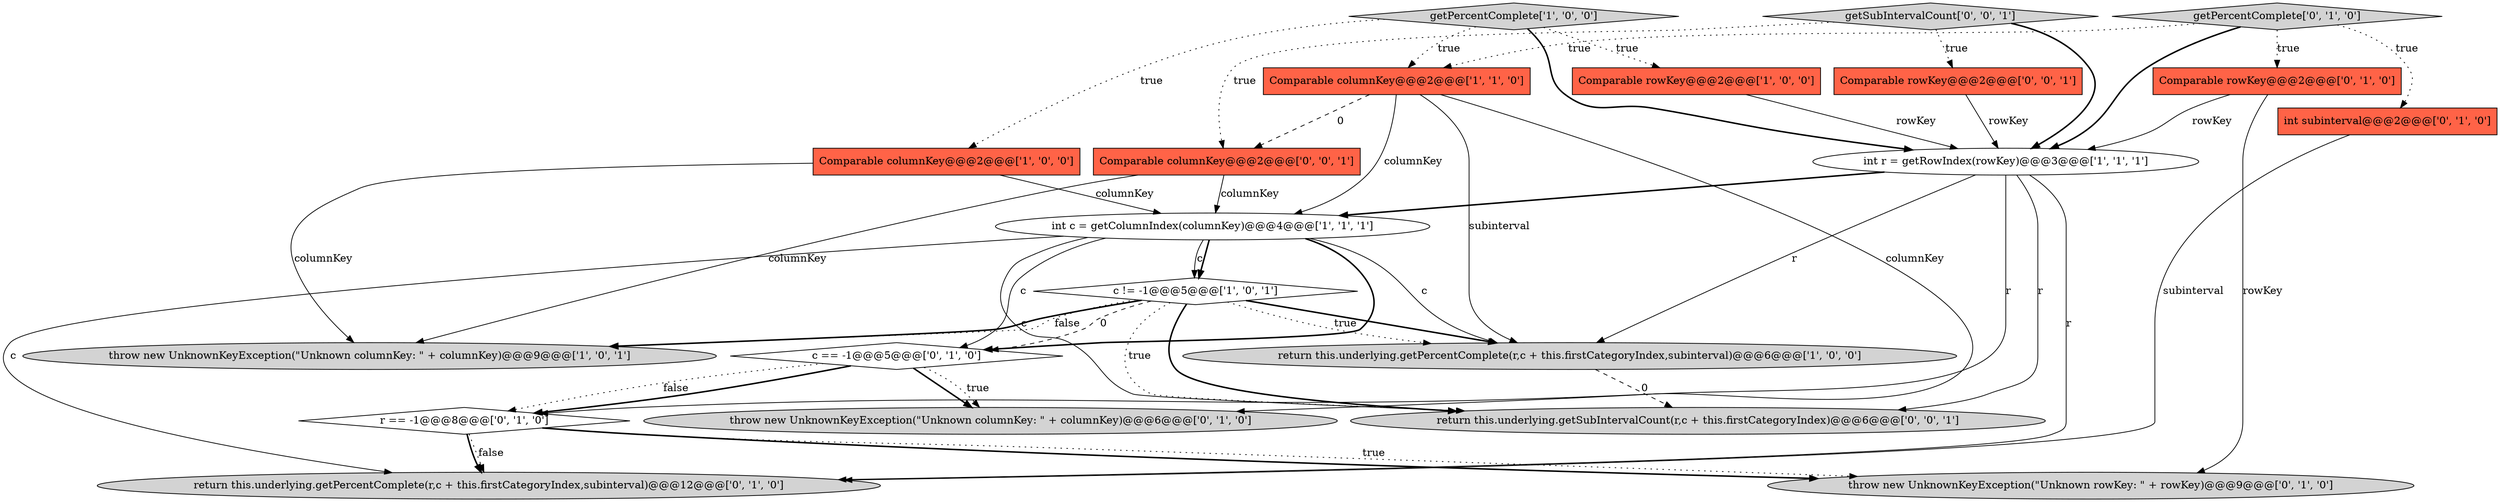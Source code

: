 digraph {
6 [style = filled, label = "c != -1@@@5@@@['1', '0', '1']", fillcolor = white, shape = diamond image = "AAA0AAABBB1BBB"];
9 [style = filled, label = "c == -1@@@5@@@['0', '1', '0']", fillcolor = white, shape = diamond image = "AAA1AAABBB2BBB"];
4 [style = filled, label = "int r = getRowIndex(rowKey)@@@3@@@['1', '1', '1']", fillcolor = white, shape = ellipse image = "AAA0AAABBB1BBB"];
7 [style = filled, label = "Comparable columnKey@@@2@@@['1', '1', '0']", fillcolor = tomato, shape = box image = "AAA0AAABBB1BBB"];
15 [style = filled, label = "throw new UnknownKeyException(\"Unknown rowKey: \" + rowKey)@@@9@@@['0', '1', '0']", fillcolor = lightgray, shape = ellipse image = "AAA1AAABBB2BBB"];
3 [style = filled, label = "Comparable columnKey@@@2@@@['1', '0', '0']", fillcolor = tomato, shape = box image = "AAA0AAABBB1BBB"];
1 [style = filled, label = "getPercentComplete['1', '0', '0']", fillcolor = lightgray, shape = diamond image = "AAA0AAABBB1BBB"];
5 [style = filled, label = "int c = getColumnIndex(columnKey)@@@4@@@['1', '1', '1']", fillcolor = white, shape = ellipse image = "AAA0AAABBB1BBB"];
11 [style = filled, label = "throw new UnknownKeyException(\"Unknown columnKey: \" + columnKey)@@@6@@@['0', '1', '0']", fillcolor = lightgray, shape = ellipse image = "AAA0AAABBB2BBB"];
8 [style = filled, label = "return this.underlying.getPercentComplete(r,c + this.firstCategoryIndex,subinterval)@@@6@@@['1', '0', '0']", fillcolor = lightgray, shape = ellipse image = "AAA0AAABBB1BBB"];
12 [style = filled, label = "r == -1@@@8@@@['0', '1', '0']", fillcolor = white, shape = diamond image = "AAA1AAABBB2BBB"];
13 [style = filled, label = "return this.underlying.getPercentComplete(r,c + this.firstCategoryIndex,subinterval)@@@12@@@['0', '1', '0']", fillcolor = lightgray, shape = ellipse image = "AAA0AAABBB2BBB"];
14 [style = filled, label = "Comparable rowKey@@@2@@@['0', '1', '0']", fillcolor = tomato, shape = box image = "AAA0AAABBB2BBB"];
10 [style = filled, label = "int subinterval@@@2@@@['0', '1', '0']", fillcolor = tomato, shape = box image = "AAA0AAABBB2BBB"];
16 [style = filled, label = "getPercentComplete['0', '1', '0']", fillcolor = lightgray, shape = diamond image = "AAA0AAABBB2BBB"];
0 [style = filled, label = "throw new UnknownKeyException(\"Unknown columnKey: \" + columnKey)@@@9@@@['1', '0', '1']", fillcolor = lightgray, shape = ellipse image = "AAA0AAABBB1BBB"];
20 [style = filled, label = "getSubIntervalCount['0', '0', '1']", fillcolor = lightgray, shape = diamond image = "AAA0AAABBB3BBB"];
2 [style = filled, label = "Comparable rowKey@@@2@@@['1', '0', '0']", fillcolor = tomato, shape = box image = "AAA0AAABBB1BBB"];
19 [style = filled, label = "return this.underlying.getSubIntervalCount(r,c + this.firstCategoryIndex)@@@6@@@['0', '0', '1']", fillcolor = lightgray, shape = ellipse image = "AAA0AAABBB3BBB"];
17 [style = filled, label = "Comparable rowKey@@@2@@@['0', '0', '1']", fillcolor = tomato, shape = box image = "AAA0AAABBB3BBB"];
18 [style = filled, label = "Comparable columnKey@@@2@@@['0', '0', '1']", fillcolor = tomato, shape = box image = "AAA0AAABBB3BBB"];
14->15 [style = solid, label="rowKey"];
7->8 [style = solid, label="subinterval"];
9->11 [style = bold, label=""];
16->4 [style = bold, label=""];
4->12 [style = solid, label="r"];
12->13 [style = dotted, label="false"];
3->0 [style = solid, label="columnKey"];
5->19 [style = solid, label="c"];
20->18 [style = dotted, label="true"];
18->5 [style = solid, label="columnKey"];
12->15 [style = bold, label=""];
4->13 [style = solid, label="r"];
6->19 [style = dotted, label="true"];
4->5 [style = bold, label=""];
6->0 [style = bold, label=""];
3->5 [style = solid, label="columnKey"];
10->13 [style = solid, label="subinterval"];
20->4 [style = bold, label=""];
1->7 [style = dotted, label="true"];
9->11 [style = dotted, label="true"];
16->14 [style = dotted, label="true"];
20->17 [style = dotted, label="true"];
12->15 [style = dotted, label="true"];
6->9 [style = dashed, label="0"];
5->9 [style = bold, label=""];
7->11 [style = solid, label="columnKey"];
6->19 [style = bold, label=""];
16->7 [style = dotted, label="true"];
6->8 [style = bold, label=""];
5->8 [style = solid, label="c"];
4->8 [style = solid, label="r"];
12->13 [style = bold, label=""];
7->5 [style = solid, label="columnKey"];
6->8 [style = dotted, label="true"];
8->19 [style = dashed, label="0"];
1->3 [style = dotted, label="true"];
16->10 [style = dotted, label="true"];
5->6 [style = solid, label="c"];
1->4 [style = bold, label=""];
1->2 [style = dotted, label="true"];
6->0 [style = dotted, label="false"];
18->0 [style = solid, label="columnKey"];
14->4 [style = solid, label="rowKey"];
5->13 [style = solid, label="c"];
2->4 [style = solid, label="rowKey"];
9->12 [style = dotted, label="false"];
4->19 [style = solid, label="r"];
5->9 [style = solid, label="c"];
5->6 [style = bold, label=""];
17->4 [style = solid, label="rowKey"];
9->12 [style = bold, label=""];
7->18 [style = dashed, label="0"];
}
